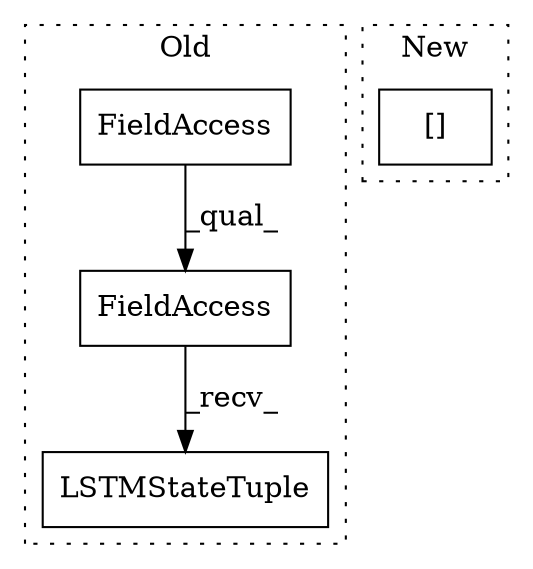 digraph G {
subgraph cluster0 {
1 [label="LSTMStateTuple" a="32" s="30861,30879" l="15,1" shape="box"];
3 [label="FieldAccess" a="22" s="30838" l="22" shape="box"];
4 [label="FieldAccess" a="22" s="30838" l="18" shape="box"];
label = "Old";
style="dotted";
}
subgraph cluster1 {
2 [label="[]" a="2" s="29696,29708" l="10,1" shape="box"];
label = "New";
style="dotted";
}
3 -> 1 [label="_recv_"];
4 -> 3 [label="_qual_"];
}